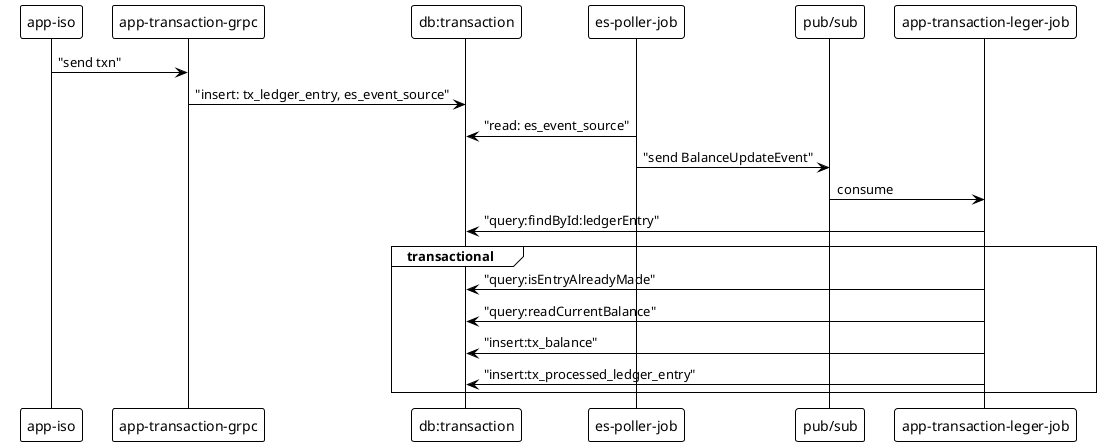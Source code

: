 @startuml
!theme plain
"app-iso"->"app-transaction-grpc": "send txn"
"app-transaction-grpc"->"db:transaction":"insert: tx_ledger_entry, es_event_source"
"es-poller-job"->"db:transaction":"read: es_event_source"
"es-poller-job"->"pub/sub":"send BalanceUpdateEvent"
"pub/sub"->"app-transaction-leger-job":consume
"app-transaction-leger-job"->"db:transaction":"query:findById:ledgerEntry"
group transactional
"app-transaction-leger-job"->"db:transaction":"query:isEntryAlreadyMade"
"app-transaction-leger-job"->"db:transaction":"query:readCurrentBalance"
"app-transaction-leger-job"->"db:transaction":"insert:tx_balance"
"app-transaction-leger-job"->"db:transaction":"insert:tx_processed_ledger_entry"
end
@enduml
